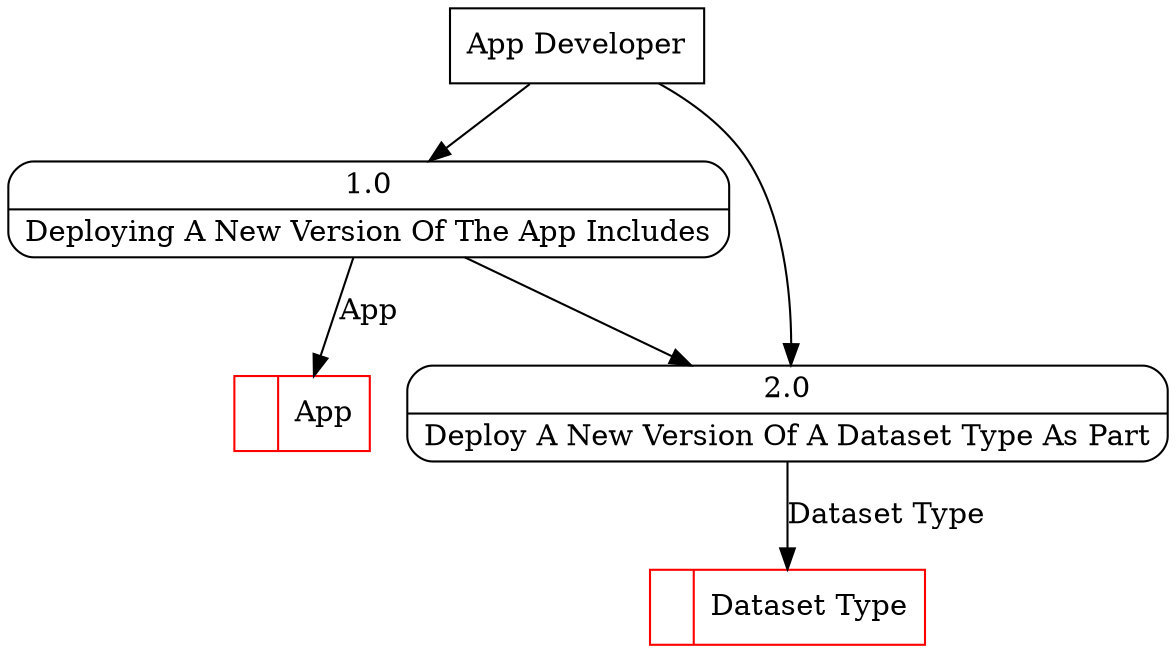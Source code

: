 digraph dfd2{ 
node[shape=record]
200 [label="<f0>  |<f1> App " color=red];
201 [label="<f0>  |<f1> Dataset Type " color=red];
202 [label="App Developer" shape=box];
203 [label="{<f0> 1.0|<f1> Deploying A New Version Of The App Includes }" shape=Mrecord];
204 [label="{<f0> 2.0|<f1> Deploy A New Version Of A Dataset Type As Part }" shape=Mrecord];
202 -> 203
202 -> 204
203 -> 204
203 -> 200 [label="App"]
204 -> 201 [label="Dataset Type"]
}